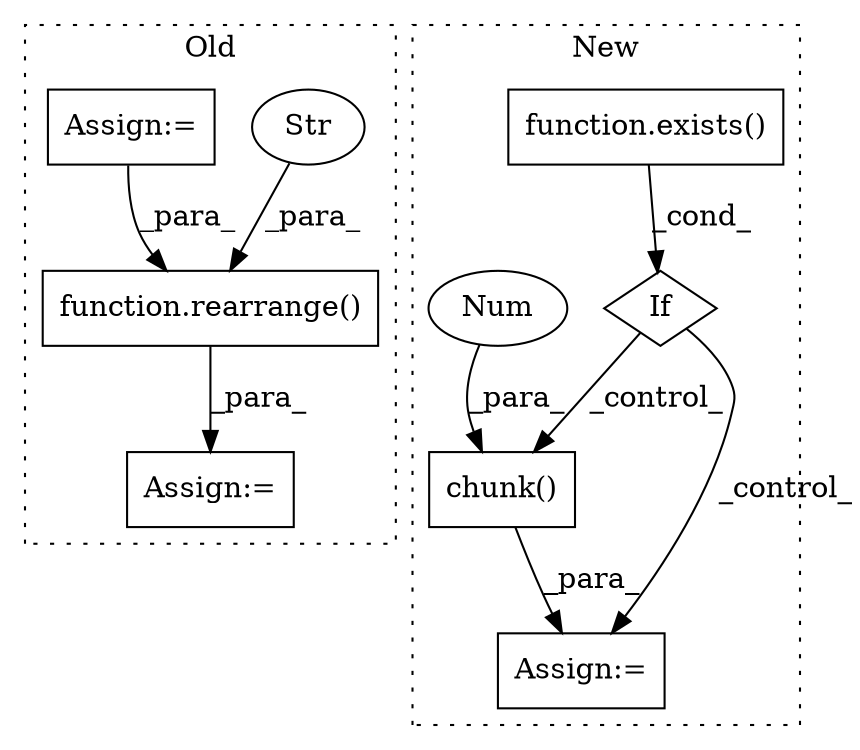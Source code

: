 digraph G {
subgraph cluster0 {
1 [label="function.rearrange()" a="75" s="2764,2803" l="10,8" shape="box"];
4 [label="Str" a="66" s="2777" l="26" shape="ellipse"];
5 [label="Assign:=" a="68" s="2881" l="3" shape="box"];
7 [label="Assign:=" a="68" s="2702" l="3" shape="box"];
label = "Old";
style="dotted";
}
subgraph cluster1 {
2 [label="If" a="96" s="6293,6338" l="3,14" shape="diamond"];
3 [label="Assign:=" a="68" s="6471" l="3" shape="box"];
6 [label="function.exists()" a="75" s="6322,6337" l="7,1" shape="box"];
8 [label="chunk()" a="75" s="6474,6490" l="15,10" shape="box"];
9 [label="Num" a="76" s="6489" l="1" shape="ellipse"];
label = "New";
style="dotted";
}
1 -> 5 [label="_para_"];
2 -> 3 [label="_control_"];
2 -> 8 [label="_control_"];
4 -> 1 [label="_para_"];
6 -> 2 [label="_cond_"];
7 -> 1 [label="_para_"];
8 -> 3 [label="_para_"];
9 -> 8 [label="_para_"];
}